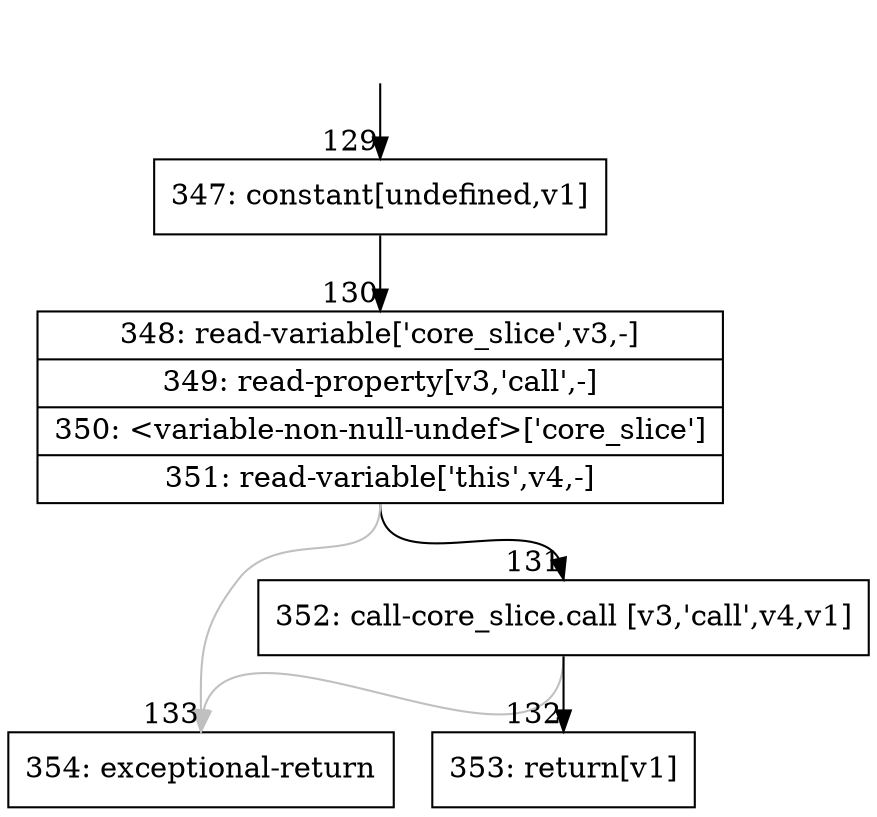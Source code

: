 digraph {
rankdir="TD"
BB_entry8[shape=none,label=""];
BB_entry8 -> BB129 [tailport=s, headport=n, headlabel="    129"]
BB129 [shape=record label="{347: constant[undefined,v1]}" ] 
BB129 -> BB130 [tailport=s, headport=n, headlabel="      130"]
BB130 [shape=record label="{348: read-variable['core_slice',v3,-]|349: read-property[v3,'call',-]|350: \<variable-non-null-undef\>['core_slice']|351: read-variable['this',v4,-]}" ] 
BB130 -> BB131 [tailport=s, headport=n, headlabel="      131"]
BB130 -> BB133 [tailport=s, headport=n, color=gray, headlabel="      133"]
BB131 [shape=record label="{352: call-core_slice.call [v3,'call',v4,v1]}" ] 
BB131 -> BB132 [tailport=s, headport=n, headlabel="      132"]
BB131 -> BB133 [tailport=s, headport=n, color=gray]
BB132 [shape=record label="{353: return[v1]}" ] 
BB133 [shape=record label="{354: exceptional-return}" ] 
//#$~ 236
}
